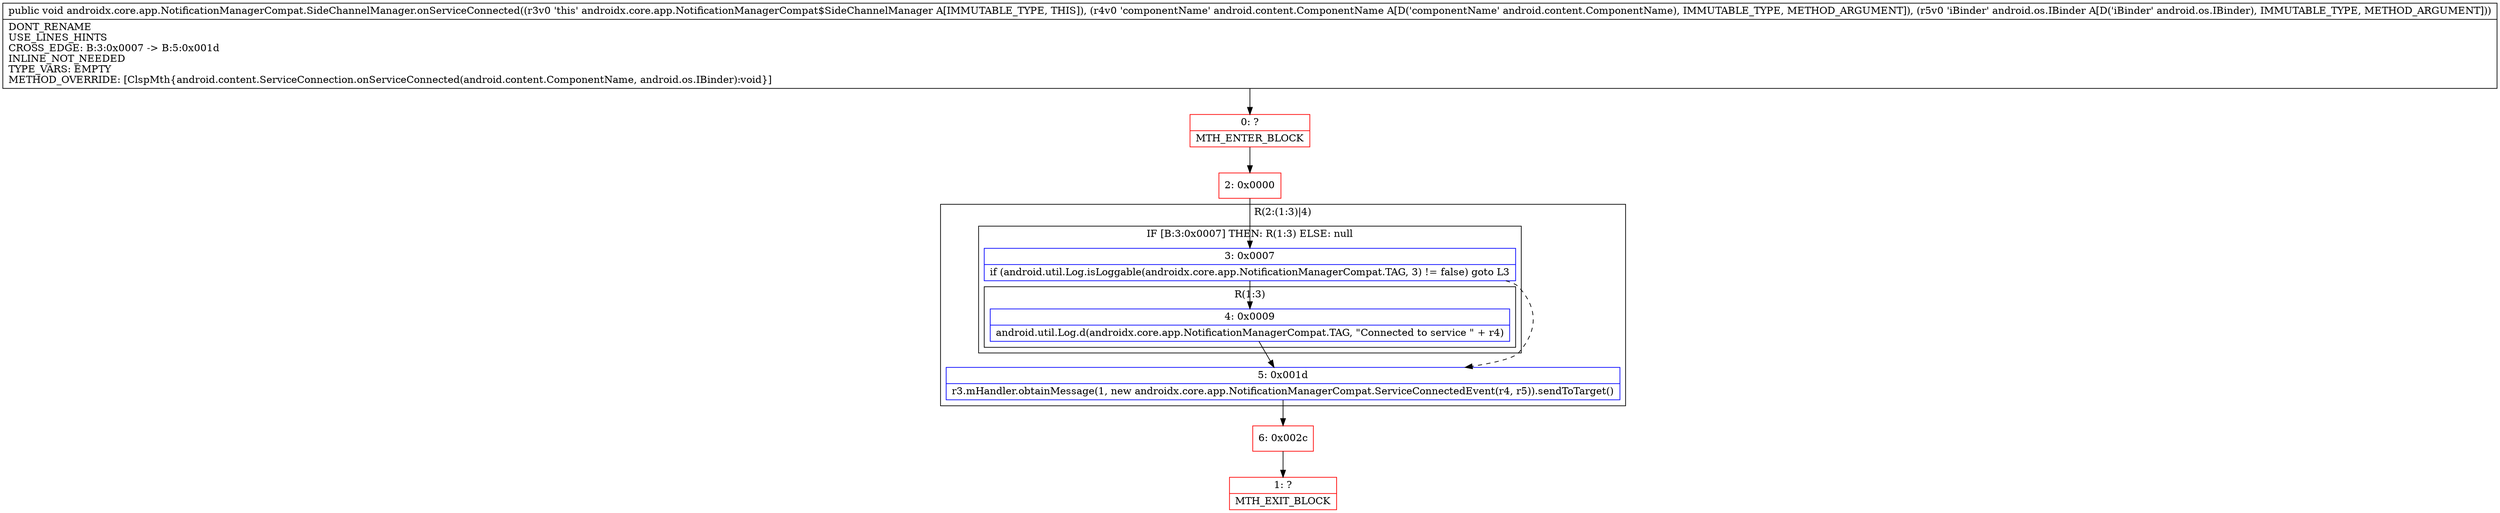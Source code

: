digraph "CFG forandroidx.core.app.NotificationManagerCompat.SideChannelManager.onServiceConnected(Landroid\/content\/ComponentName;Landroid\/os\/IBinder;)V" {
subgraph cluster_Region_555131684 {
label = "R(2:(1:3)|4)";
node [shape=record,color=blue];
subgraph cluster_IfRegion_379445632 {
label = "IF [B:3:0x0007] THEN: R(1:3) ELSE: null";
node [shape=record,color=blue];
Node_3 [shape=record,label="{3\:\ 0x0007|if (android.util.Log.isLoggable(androidx.core.app.NotificationManagerCompat.TAG, 3) != false) goto L3\l}"];
subgraph cluster_Region_2000633285 {
label = "R(1:3)";
node [shape=record,color=blue];
Node_4 [shape=record,label="{4\:\ 0x0009|android.util.Log.d(androidx.core.app.NotificationManagerCompat.TAG, \"Connected to service \" + r4)\l}"];
}
}
Node_5 [shape=record,label="{5\:\ 0x001d|r3.mHandler.obtainMessage(1, new androidx.core.app.NotificationManagerCompat.ServiceConnectedEvent(r4, r5)).sendToTarget()\l}"];
}
Node_0 [shape=record,color=red,label="{0\:\ ?|MTH_ENTER_BLOCK\l}"];
Node_2 [shape=record,color=red,label="{2\:\ 0x0000}"];
Node_6 [shape=record,color=red,label="{6\:\ 0x002c}"];
Node_1 [shape=record,color=red,label="{1\:\ ?|MTH_EXIT_BLOCK\l}"];
MethodNode[shape=record,label="{public void androidx.core.app.NotificationManagerCompat.SideChannelManager.onServiceConnected((r3v0 'this' androidx.core.app.NotificationManagerCompat$SideChannelManager A[IMMUTABLE_TYPE, THIS]), (r4v0 'componentName' android.content.ComponentName A[D('componentName' android.content.ComponentName), IMMUTABLE_TYPE, METHOD_ARGUMENT]), (r5v0 'iBinder' android.os.IBinder A[D('iBinder' android.os.IBinder), IMMUTABLE_TYPE, METHOD_ARGUMENT]))  | DONT_RENAME\lUSE_LINES_HINTS\lCROSS_EDGE: B:3:0x0007 \-\> B:5:0x001d\lINLINE_NOT_NEEDED\lTYPE_VARS: EMPTY\lMETHOD_OVERRIDE: [ClspMth\{android.content.ServiceConnection.onServiceConnected(android.content.ComponentName, android.os.IBinder):void\}]\l}"];
MethodNode -> Node_0;Node_3 -> Node_4;
Node_3 -> Node_5[style=dashed];
Node_4 -> Node_5;
Node_5 -> Node_6;
Node_0 -> Node_2;
Node_2 -> Node_3;
Node_6 -> Node_1;
}

